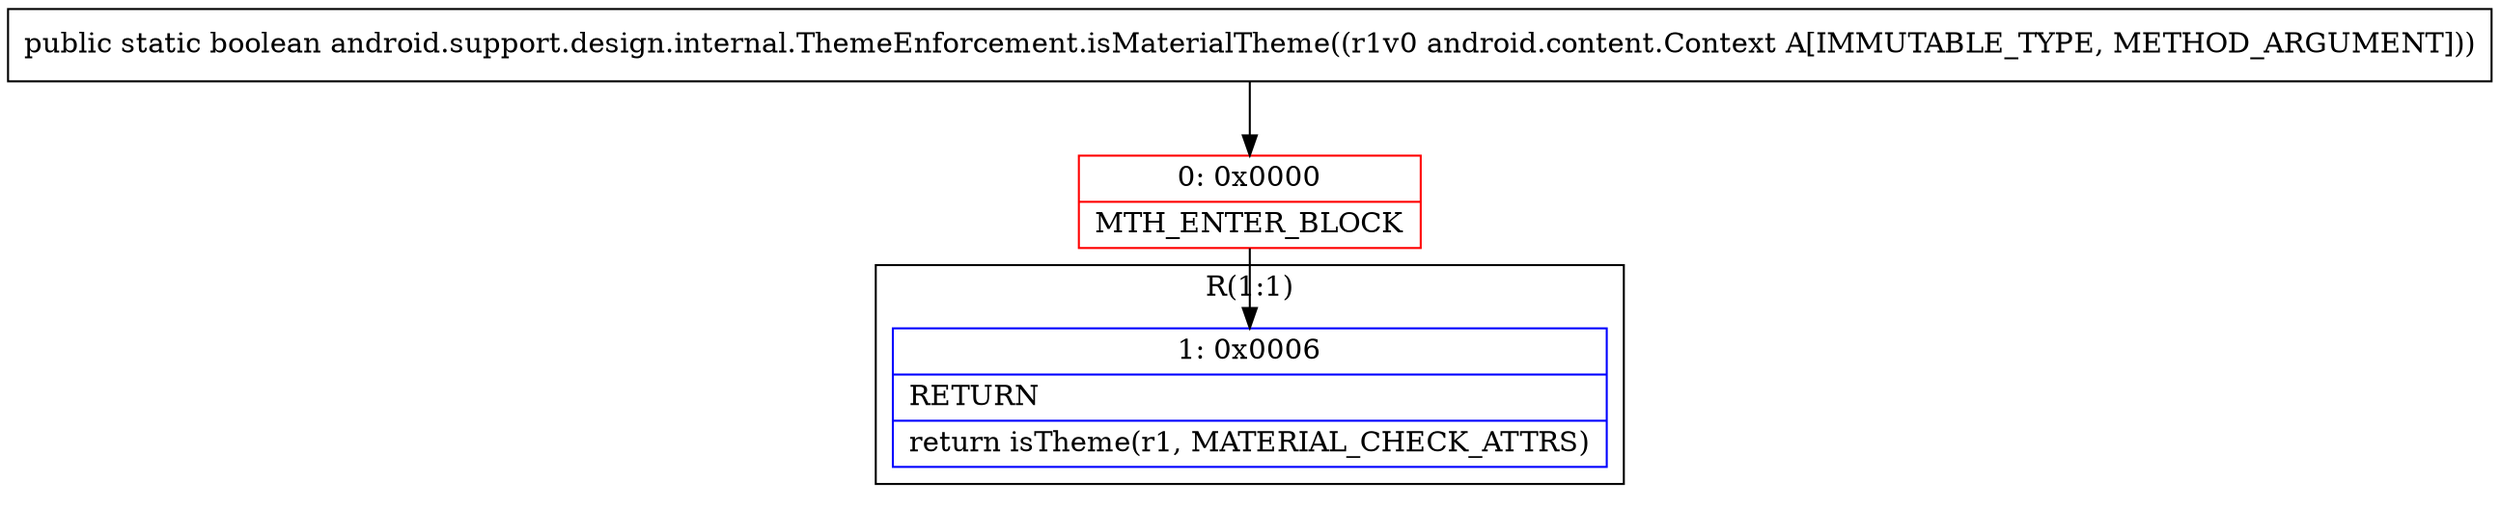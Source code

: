 digraph "CFG forandroid.support.design.internal.ThemeEnforcement.isMaterialTheme(Landroid\/content\/Context;)Z" {
subgraph cluster_Region_759532009 {
label = "R(1:1)";
node [shape=record,color=blue];
Node_1 [shape=record,label="{1\:\ 0x0006|RETURN\l|return isTheme(r1, MATERIAL_CHECK_ATTRS)\l}"];
}
Node_0 [shape=record,color=red,label="{0\:\ 0x0000|MTH_ENTER_BLOCK\l}"];
MethodNode[shape=record,label="{public static boolean android.support.design.internal.ThemeEnforcement.isMaterialTheme((r1v0 android.content.Context A[IMMUTABLE_TYPE, METHOD_ARGUMENT])) }"];
MethodNode -> Node_0;
Node_0 -> Node_1;
}

